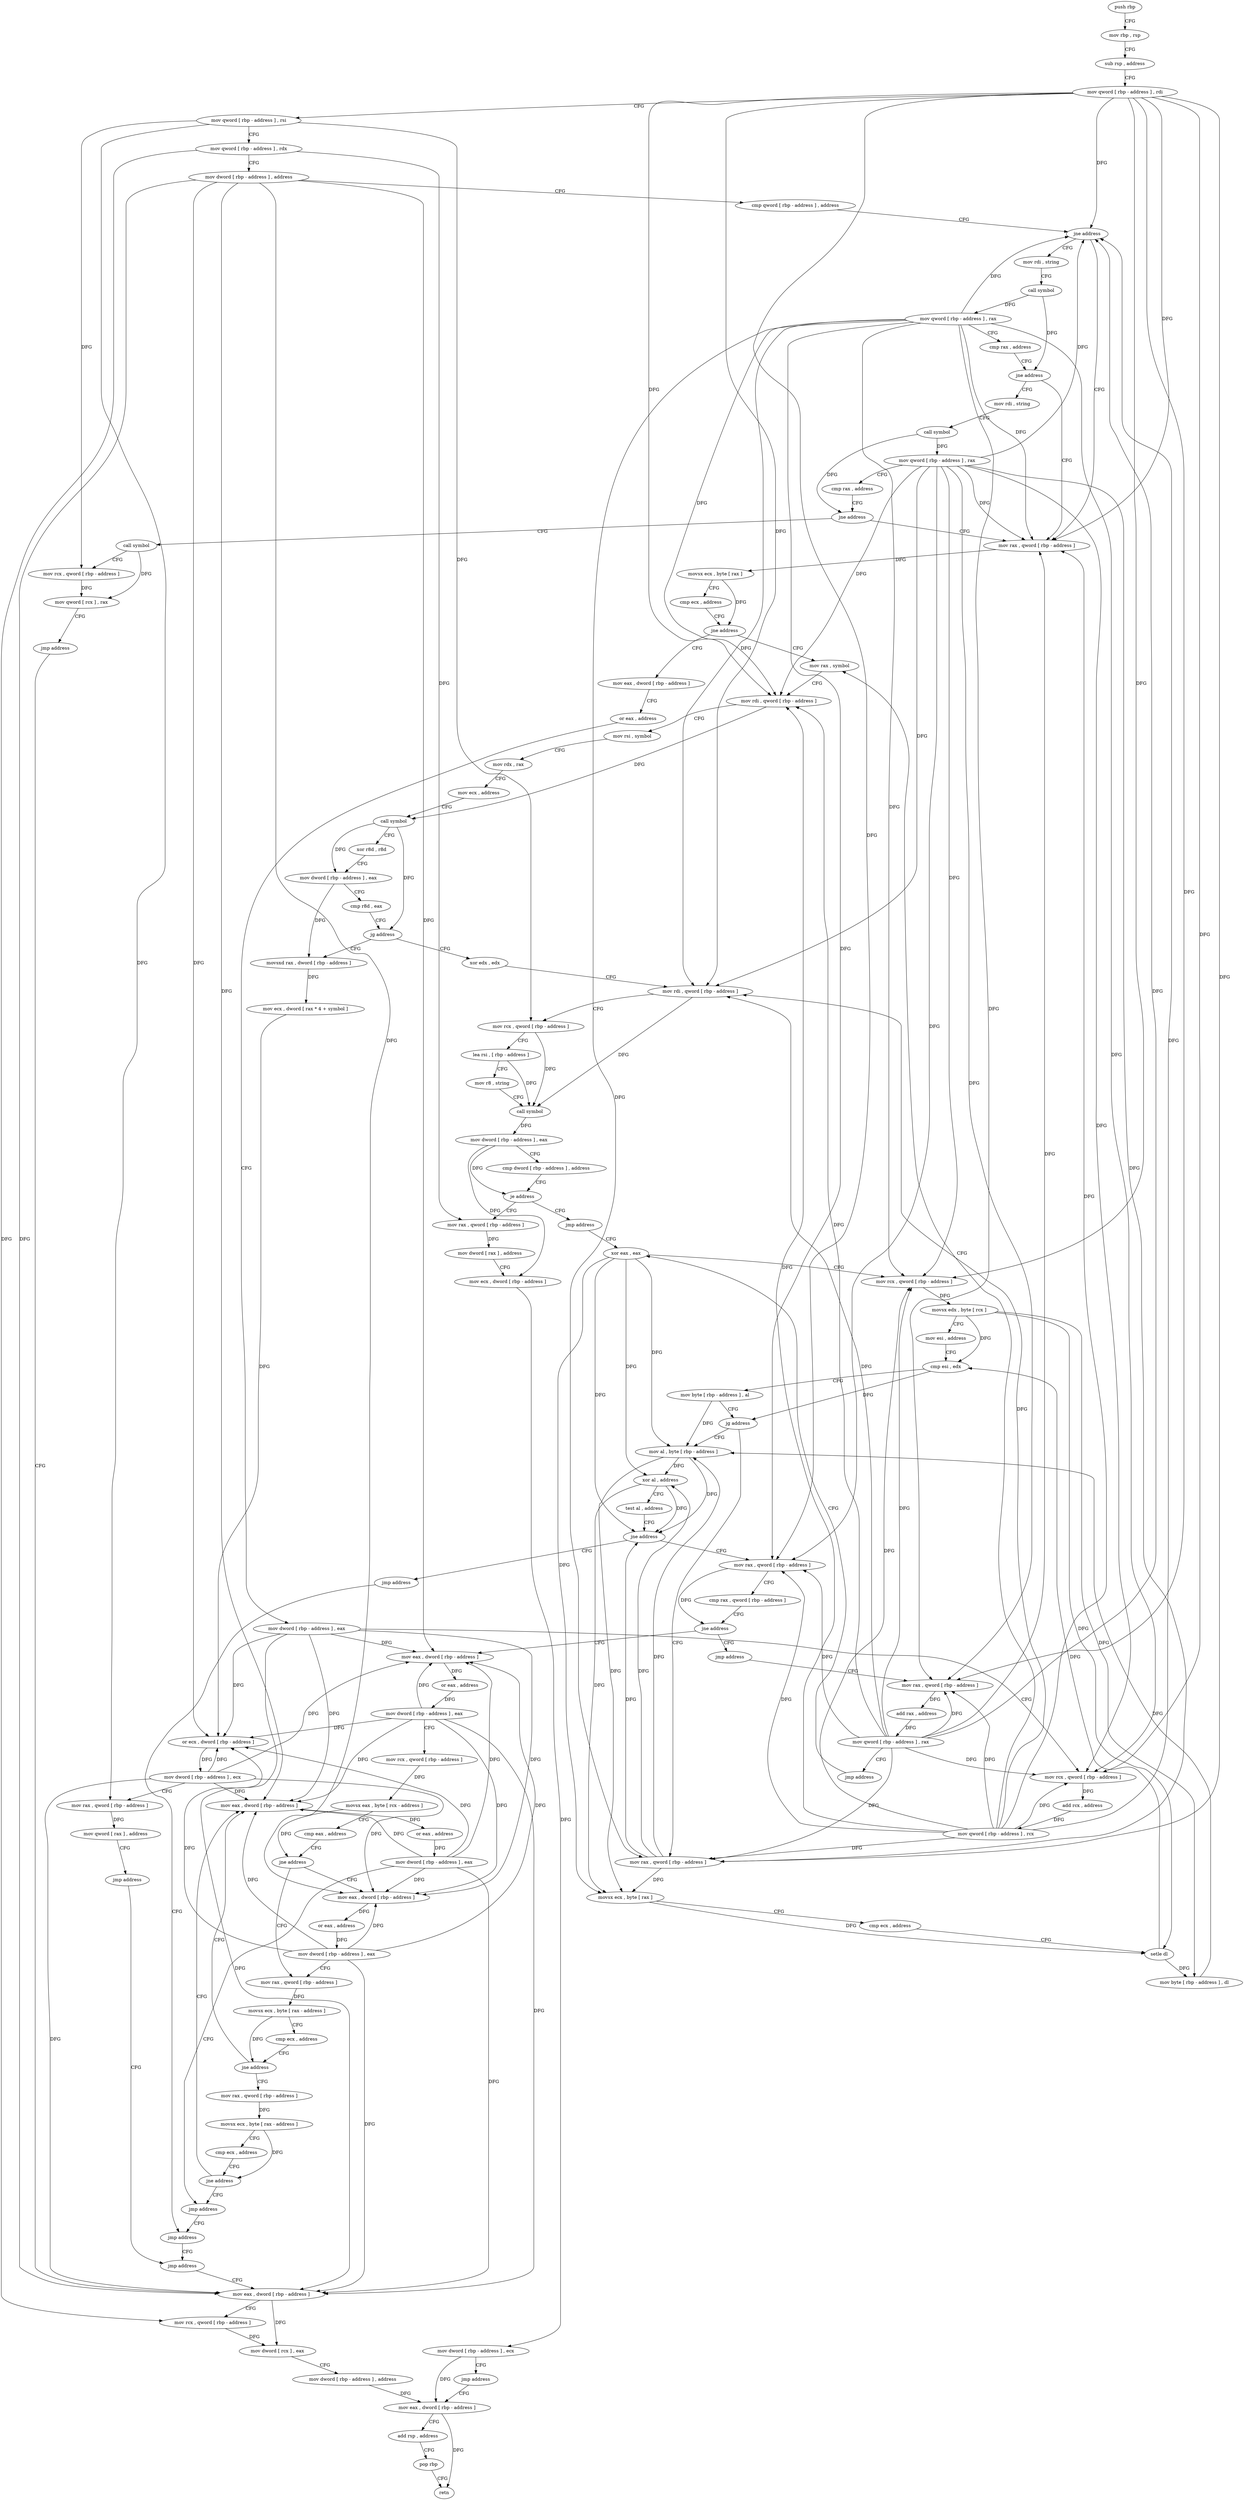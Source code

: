 digraph "func" {
"4370768" [label = "push rbp" ]
"4370769" [label = "mov rbp , rsp" ]
"4370772" [label = "sub rsp , address" ]
"4370776" [label = "mov qword [ rbp - address ] , rdi" ]
"4370780" [label = "mov qword [ rbp - address ] , rsi" ]
"4370784" [label = "mov qword [ rbp - address ] , rdx" ]
"4370788" [label = "mov dword [ rbp - address ] , address" ]
"4370795" [label = "cmp qword [ rbp - address ] , address" ]
"4370800" [label = "jne address" ]
"4370881" [label = "mov rax , qword [ rbp - address ]" ]
"4370806" [label = "mov rdi , string" ]
"4370885" [label = "movsx ecx , byte [ rax ]" ]
"4370888" [label = "cmp ecx , address" ]
"4370891" [label = "jne address" ]
"4370921" [label = "mov rax , symbol" ]
"4370897" [label = "mov eax , dword [ rbp - address ]" ]
"4370816" [label = "call symbol" ]
"4370821" [label = "mov qword [ rbp - address ] , rax" ]
"4370825" [label = "cmp rax , address" ]
"4370829" [label = "jne address" ]
"4370835" [label = "mov rdi , string" ]
"4370931" [label = "mov rdi , qword [ rbp - address ]" ]
"4370935" [label = "mov rsi , symbol" ]
"4370945" [label = "mov rdx , rax" ]
"4370948" [label = "mov ecx , address" ]
"4370953" [label = "call symbol" ]
"4370958" [label = "xor r8d , r8d" ]
"4370961" [label = "mov dword [ rbp - address ] , eax" ]
"4370964" [label = "cmp r8d , eax" ]
"4370967" [label = "jg address" ]
"4371006" [label = "xor edx , edx" ]
"4370973" [label = "movsxd rax , dword [ rbp - address ]" ]
"4370900" [label = "or eax , address" ]
"4370903" [label = "mov dword [ rbp - address ] , eax" ]
"4370906" [label = "mov rcx , qword [ rbp - address ]" ]
"4370910" [label = "add rcx , address" ]
"4370917" [label = "mov qword [ rbp - address ] , rcx" ]
"4370845" [label = "call symbol" ]
"4370850" [label = "mov qword [ rbp - address ] , rax" ]
"4370854" [label = "cmp rax , address" ]
"4370858" [label = "jne address" ]
"4370864" [label = "call symbol" ]
"4371008" [label = "mov rdi , qword [ rbp - address ]" ]
"4371012" [label = "mov rcx , qword [ rbp - address ]" ]
"4371016" [label = "lea rsi , [ rbp - address ]" ]
"4371020" [label = "mov r8 , string" ]
"4371030" [label = "call symbol" ]
"4371035" [label = "mov dword [ rbp - address ] , eax" ]
"4371038" [label = "cmp dword [ rbp - address ] , address" ]
"4371042" [label = "je address" ]
"4371069" [label = "jmp address" ]
"4371048" [label = "mov rax , qword [ rbp - address ]" ]
"4370977" [label = "mov ecx , dword [ rax * 4 + symbol ]" ]
"4370984" [label = "or ecx , dword [ rbp - address ]" ]
"4370987" [label = "mov dword [ rbp - address ] , ecx" ]
"4370990" [label = "mov rax , qword [ rbp - address ]" ]
"4370994" [label = "mov qword [ rax ] , address" ]
"4371001" [label = "jmp address" ]
"4371263" [label = "jmp address" ]
"4370869" [label = "mov rcx , qword [ rbp - address ]" ]
"4370873" [label = "mov qword [ rcx ] , rax" ]
"4370876" [label = "jmp address" ]
"4371268" [label = "mov eax , dword [ rbp - address ]" ]
"4371074" [label = "xor eax , eax" ]
"4371052" [label = "mov dword [ rax ] , address" ]
"4371058" [label = "mov ecx , dword [ rbp - address ]" ]
"4371061" [label = "mov dword [ rbp - address ] , ecx" ]
"4371064" [label = "jmp address" ]
"4371284" [label = "mov eax , dword [ rbp - address ]" ]
"4371271" [label = "mov rcx , qword [ rbp - address ]" ]
"4371275" [label = "mov dword [ rcx ] , eax" ]
"4371277" [label = "mov dword [ rbp - address ] , address" ]
"4371076" [label = "mov rcx , qword [ rbp - address ]" ]
"4371080" [label = "movsx edx , byte [ rcx ]" ]
"4371083" [label = "mov esi , address" ]
"4371088" [label = "cmp esi , edx" ]
"4371090" [label = "mov byte [ rbp - address ] , al" ]
"4371093" [label = "jg address" ]
"4371115" [label = "mov al , byte [ rbp - address ]" ]
"4371099" [label = "mov rax , qword [ rbp - address ]" ]
"4371287" [label = "add rsp , address" ]
"4371291" [label = "pop rbp" ]
"4371292" [label = "retn" ]
"4371118" [label = "xor al , address" ]
"4371120" [label = "test al , address" ]
"4371122" [label = "jne address" ]
"4371133" [label = "mov rax , qword [ rbp - address ]" ]
"4371128" [label = "jmp address" ]
"4371103" [label = "movsx ecx , byte [ rax ]" ]
"4371106" [label = "cmp ecx , address" ]
"4371109" [label = "setle dl" ]
"4371112" [label = "mov byte [ rbp - address ] , dl" ]
"4371137" [label = "cmp rax , qword [ rbp - address ]" ]
"4371141" [label = "jne address" ]
"4371234" [label = "jmp address" ]
"4371147" [label = "mov eax , dword [ rbp - address ]" ]
"4371258" [label = "jmp address" ]
"4371239" [label = "mov rax , qword [ rbp - address ]" ]
"4371150" [label = "or eax , address" ]
"4371155" [label = "mov dword [ rbp - address ] , eax" ]
"4371158" [label = "mov rcx , qword [ rbp - address ]" ]
"4371162" [label = "movsx eax , byte [ rcx - address ]" ]
"4371166" [label = "cmp eax , address" ]
"4371169" [label = "jne address" ]
"4371186" [label = "mov rax , qword [ rbp - address ]" ]
"4371175" [label = "mov eax , dword [ rbp - address ]" ]
"4371243" [label = "add rax , address" ]
"4371249" [label = "mov qword [ rbp - address ] , rax" ]
"4371253" [label = "jmp address" ]
"4371190" [label = "movsx ecx , byte [ rax - address ]" ]
"4371194" [label = "cmp ecx , address" ]
"4371197" [label = "jne address" ]
"4371220" [label = "mov eax , dword [ rbp - address ]" ]
"4371203" [label = "mov rax , qword [ rbp - address ]" ]
"4371178" [label = "or eax , address" ]
"4371183" [label = "mov dword [ rbp - address ] , eax" ]
"4371223" [label = "or eax , address" ]
"4371226" [label = "mov dword [ rbp - address ] , eax" ]
"4371229" [label = "jmp address" ]
"4371207" [label = "movsx ecx , byte [ rax - address ]" ]
"4371211" [label = "cmp ecx , address" ]
"4371214" [label = "jne address" ]
"4370768" -> "4370769" [ label = "CFG" ]
"4370769" -> "4370772" [ label = "CFG" ]
"4370772" -> "4370776" [ label = "CFG" ]
"4370776" -> "4370780" [ label = "CFG" ]
"4370776" -> "4370800" [ label = "DFG" ]
"4370776" -> "4370881" [ label = "DFG" ]
"4370776" -> "4370931" [ label = "DFG" ]
"4370776" -> "4370906" [ label = "DFG" ]
"4370776" -> "4371008" [ label = "DFG" ]
"4370776" -> "4371076" [ label = "DFG" ]
"4370776" -> "4371099" [ label = "DFG" ]
"4370776" -> "4371133" [ label = "DFG" ]
"4370776" -> "4371239" [ label = "DFG" ]
"4370780" -> "4370784" [ label = "CFG" ]
"4370780" -> "4371012" [ label = "DFG" ]
"4370780" -> "4370990" [ label = "DFG" ]
"4370780" -> "4370869" [ label = "DFG" ]
"4370784" -> "4370788" [ label = "CFG" ]
"4370784" -> "4371048" [ label = "DFG" ]
"4370784" -> "4371271" [ label = "DFG" ]
"4370788" -> "4370795" [ label = "CFG" ]
"4370788" -> "4370984" [ label = "DFG" ]
"4370788" -> "4371268" [ label = "DFG" ]
"4370788" -> "4371147" [ label = "DFG" ]
"4370788" -> "4371175" [ label = "DFG" ]
"4370788" -> "4371220" [ label = "DFG" ]
"4370795" -> "4370800" [ label = "CFG" ]
"4370800" -> "4370881" [ label = "CFG" ]
"4370800" -> "4370806" [ label = "CFG" ]
"4370881" -> "4370885" [ label = "DFG" ]
"4370806" -> "4370816" [ label = "CFG" ]
"4370885" -> "4370888" [ label = "CFG" ]
"4370885" -> "4370891" [ label = "DFG" ]
"4370888" -> "4370891" [ label = "CFG" ]
"4370891" -> "4370921" [ label = "CFG" ]
"4370891" -> "4370897" [ label = "CFG" ]
"4370921" -> "4370931" [ label = "CFG" ]
"4370897" -> "4370900" [ label = "CFG" ]
"4370816" -> "4370821" [ label = "DFG" ]
"4370816" -> "4370829" [ label = "DFG" ]
"4370821" -> "4370825" [ label = "CFG" ]
"4370821" -> "4370800" [ label = "DFG" ]
"4370821" -> "4370881" [ label = "DFG" ]
"4370821" -> "4370931" [ label = "DFG" ]
"4370821" -> "4370906" [ label = "DFG" ]
"4370821" -> "4371008" [ label = "DFG" ]
"4370821" -> "4371076" [ label = "DFG" ]
"4370821" -> "4371099" [ label = "DFG" ]
"4370821" -> "4371133" [ label = "DFG" ]
"4370821" -> "4371239" [ label = "DFG" ]
"4370825" -> "4370829" [ label = "CFG" ]
"4370829" -> "4370881" [ label = "CFG" ]
"4370829" -> "4370835" [ label = "CFG" ]
"4370835" -> "4370845" [ label = "CFG" ]
"4370931" -> "4370935" [ label = "CFG" ]
"4370931" -> "4370953" [ label = "DFG" ]
"4370935" -> "4370945" [ label = "CFG" ]
"4370945" -> "4370948" [ label = "CFG" ]
"4370948" -> "4370953" [ label = "CFG" ]
"4370953" -> "4370958" [ label = "CFG" ]
"4370953" -> "4370961" [ label = "DFG" ]
"4370953" -> "4370967" [ label = "DFG" ]
"4370958" -> "4370961" [ label = "CFG" ]
"4370961" -> "4370964" [ label = "CFG" ]
"4370961" -> "4370973" [ label = "DFG" ]
"4370964" -> "4370967" [ label = "CFG" ]
"4370967" -> "4371006" [ label = "CFG" ]
"4370967" -> "4370973" [ label = "CFG" ]
"4371006" -> "4371008" [ label = "CFG" ]
"4370973" -> "4370977" [ label = "DFG" ]
"4370900" -> "4370903" [ label = "CFG" ]
"4370903" -> "4370906" [ label = "CFG" ]
"4370903" -> "4370984" [ label = "DFG" ]
"4370903" -> "4371268" [ label = "DFG" ]
"4370903" -> "4371147" [ label = "DFG" ]
"4370903" -> "4371175" [ label = "DFG" ]
"4370903" -> "4371220" [ label = "DFG" ]
"4370906" -> "4370910" [ label = "DFG" ]
"4370910" -> "4370917" [ label = "DFG" ]
"4370917" -> "4370921" [ label = "CFG" ]
"4370917" -> "4370800" [ label = "DFG" ]
"4370917" -> "4370881" [ label = "DFG" ]
"4370917" -> "4370931" [ label = "DFG" ]
"4370917" -> "4370906" [ label = "DFG" ]
"4370917" -> "4371008" [ label = "DFG" ]
"4370917" -> "4371076" [ label = "DFG" ]
"4370917" -> "4371099" [ label = "DFG" ]
"4370917" -> "4371133" [ label = "DFG" ]
"4370917" -> "4371239" [ label = "DFG" ]
"4370845" -> "4370850" [ label = "DFG" ]
"4370845" -> "4370858" [ label = "DFG" ]
"4370850" -> "4370854" [ label = "CFG" ]
"4370850" -> "4370800" [ label = "DFG" ]
"4370850" -> "4370881" [ label = "DFG" ]
"4370850" -> "4370931" [ label = "DFG" ]
"4370850" -> "4370906" [ label = "DFG" ]
"4370850" -> "4371008" [ label = "DFG" ]
"4370850" -> "4371076" [ label = "DFG" ]
"4370850" -> "4371099" [ label = "DFG" ]
"4370850" -> "4371133" [ label = "DFG" ]
"4370850" -> "4371239" [ label = "DFG" ]
"4370854" -> "4370858" [ label = "CFG" ]
"4370858" -> "4370881" [ label = "CFG" ]
"4370858" -> "4370864" [ label = "CFG" ]
"4370864" -> "4370869" [ label = "CFG" ]
"4370864" -> "4370873" [ label = "DFG" ]
"4371008" -> "4371012" [ label = "CFG" ]
"4371008" -> "4371030" [ label = "DFG" ]
"4371012" -> "4371016" [ label = "CFG" ]
"4371012" -> "4371030" [ label = "DFG" ]
"4371016" -> "4371020" [ label = "CFG" ]
"4371016" -> "4371030" [ label = "DFG" ]
"4371020" -> "4371030" [ label = "CFG" ]
"4371030" -> "4371035" [ label = "DFG" ]
"4371035" -> "4371038" [ label = "CFG" ]
"4371035" -> "4371042" [ label = "DFG" ]
"4371035" -> "4371058" [ label = "DFG" ]
"4371038" -> "4371042" [ label = "CFG" ]
"4371042" -> "4371069" [ label = "CFG" ]
"4371042" -> "4371048" [ label = "CFG" ]
"4371069" -> "4371074" [ label = "CFG" ]
"4371048" -> "4371052" [ label = "DFG" ]
"4370977" -> "4370984" [ label = "DFG" ]
"4370984" -> "4370987" [ label = "DFG" ]
"4370987" -> "4370990" [ label = "CFG" ]
"4370987" -> "4370984" [ label = "DFG" ]
"4370987" -> "4371268" [ label = "DFG" ]
"4370987" -> "4371147" [ label = "DFG" ]
"4370987" -> "4371175" [ label = "DFG" ]
"4370987" -> "4371220" [ label = "DFG" ]
"4370990" -> "4370994" [ label = "DFG" ]
"4370994" -> "4371001" [ label = "CFG" ]
"4371001" -> "4371263" [ label = "CFG" ]
"4371263" -> "4371268" [ label = "CFG" ]
"4370869" -> "4370873" [ label = "DFG" ]
"4370873" -> "4370876" [ label = "CFG" ]
"4370876" -> "4371268" [ label = "CFG" ]
"4371268" -> "4371271" [ label = "CFG" ]
"4371268" -> "4371275" [ label = "DFG" ]
"4371074" -> "4371076" [ label = "CFG" ]
"4371074" -> "4371115" [ label = "DFG" ]
"4371074" -> "4371118" [ label = "DFG" ]
"4371074" -> "4371122" [ label = "DFG" ]
"4371074" -> "4371103" [ label = "DFG" ]
"4371052" -> "4371058" [ label = "CFG" ]
"4371058" -> "4371061" [ label = "DFG" ]
"4371061" -> "4371064" [ label = "CFG" ]
"4371061" -> "4371284" [ label = "DFG" ]
"4371064" -> "4371284" [ label = "CFG" ]
"4371284" -> "4371287" [ label = "CFG" ]
"4371284" -> "4371292" [ label = "DFG" ]
"4371271" -> "4371275" [ label = "DFG" ]
"4371275" -> "4371277" [ label = "CFG" ]
"4371277" -> "4371284" [ label = "DFG" ]
"4371076" -> "4371080" [ label = "DFG" ]
"4371080" -> "4371083" [ label = "CFG" ]
"4371080" -> "4371088" [ label = "DFG" ]
"4371080" -> "4371109" [ label = "DFG" ]
"4371080" -> "4371112" [ label = "DFG" ]
"4371083" -> "4371088" [ label = "CFG" ]
"4371088" -> "4371090" [ label = "CFG" ]
"4371088" -> "4371093" [ label = "DFG" ]
"4371090" -> "4371093" [ label = "CFG" ]
"4371090" -> "4371115" [ label = "DFG" ]
"4371093" -> "4371115" [ label = "CFG" ]
"4371093" -> "4371099" [ label = "CFG" ]
"4371115" -> "4371118" [ label = "DFG" ]
"4371115" -> "4371122" [ label = "DFG" ]
"4371115" -> "4371103" [ label = "DFG" ]
"4371099" -> "4371103" [ label = "DFG" ]
"4371099" -> "4371118" [ label = "DFG" ]
"4371099" -> "4371122" [ label = "DFG" ]
"4371099" -> "4371115" [ label = "DFG" ]
"4371287" -> "4371291" [ label = "CFG" ]
"4371291" -> "4371292" [ label = "CFG" ]
"4371118" -> "4371120" [ label = "CFG" ]
"4371118" -> "4371122" [ label = "DFG" ]
"4371118" -> "4371103" [ label = "DFG" ]
"4371120" -> "4371122" [ label = "CFG" ]
"4371122" -> "4371133" [ label = "CFG" ]
"4371122" -> "4371128" [ label = "CFG" ]
"4371133" -> "4371137" [ label = "CFG" ]
"4371133" -> "4371141" [ label = "DFG" ]
"4371128" -> "4371258" [ label = "CFG" ]
"4371103" -> "4371106" [ label = "CFG" ]
"4371103" -> "4371109" [ label = "DFG" ]
"4371106" -> "4371109" [ label = "CFG" ]
"4371109" -> "4371112" [ label = "DFG" ]
"4371109" -> "4371088" [ label = "DFG" ]
"4371112" -> "4371115" [ label = "DFG" ]
"4371137" -> "4371141" [ label = "CFG" ]
"4371141" -> "4371234" [ label = "CFG" ]
"4371141" -> "4371147" [ label = "CFG" ]
"4371234" -> "4371239" [ label = "CFG" ]
"4371147" -> "4371150" [ label = "DFG" ]
"4371258" -> "4371263" [ label = "CFG" ]
"4371239" -> "4371243" [ label = "DFG" ]
"4371150" -> "4371155" [ label = "DFG" ]
"4371155" -> "4371158" [ label = "CFG" ]
"4371155" -> "4370984" [ label = "DFG" ]
"4371155" -> "4371268" [ label = "DFG" ]
"4371155" -> "4371147" [ label = "DFG" ]
"4371155" -> "4371175" [ label = "DFG" ]
"4371155" -> "4371220" [ label = "DFG" ]
"4371158" -> "4371162" [ label = "DFG" ]
"4371162" -> "4371166" [ label = "CFG" ]
"4371162" -> "4371169" [ label = "DFG" ]
"4371166" -> "4371169" [ label = "CFG" ]
"4371169" -> "4371186" [ label = "CFG" ]
"4371169" -> "4371175" [ label = "CFG" ]
"4371186" -> "4371190" [ label = "DFG" ]
"4371175" -> "4371178" [ label = "DFG" ]
"4371243" -> "4371249" [ label = "DFG" ]
"4371249" -> "4371253" [ label = "CFG" ]
"4371249" -> "4370800" [ label = "DFG" ]
"4371249" -> "4370881" [ label = "DFG" ]
"4371249" -> "4370931" [ label = "DFG" ]
"4371249" -> "4370906" [ label = "DFG" ]
"4371249" -> "4371008" [ label = "DFG" ]
"4371249" -> "4371076" [ label = "DFG" ]
"4371249" -> "4371099" [ label = "DFG" ]
"4371249" -> "4371133" [ label = "DFG" ]
"4371249" -> "4371239" [ label = "DFG" ]
"4371253" -> "4371074" [ label = "CFG" ]
"4371190" -> "4371194" [ label = "CFG" ]
"4371190" -> "4371197" [ label = "DFG" ]
"4371194" -> "4371197" [ label = "CFG" ]
"4371197" -> "4371220" [ label = "CFG" ]
"4371197" -> "4371203" [ label = "CFG" ]
"4371220" -> "4371223" [ label = "DFG" ]
"4371203" -> "4371207" [ label = "DFG" ]
"4371178" -> "4371183" [ label = "DFG" ]
"4371183" -> "4371186" [ label = "CFG" ]
"4371183" -> "4370984" [ label = "DFG" ]
"4371183" -> "4371268" [ label = "DFG" ]
"4371183" -> "4371147" [ label = "DFG" ]
"4371183" -> "4371175" [ label = "DFG" ]
"4371183" -> "4371220" [ label = "DFG" ]
"4371223" -> "4371226" [ label = "DFG" ]
"4371226" -> "4371229" [ label = "CFG" ]
"4371226" -> "4370984" [ label = "DFG" ]
"4371226" -> "4371268" [ label = "DFG" ]
"4371226" -> "4371147" [ label = "DFG" ]
"4371226" -> "4371175" [ label = "DFG" ]
"4371226" -> "4371220" [ label = "DFG" ]
"4371229" -> "4371258" [ label = "CFG" ]
"4371207" -> "4371211" [ label = "CFG" ]
"4371207" -> "4371214" [ label = "DFG" ]
"4371211" -> "4371214" [ label = "CFG" ]
"4371214" -> "4371229" [ label = "CFG" ]
"4371214" -> "4371220" [ label = "CFG" ]
}
